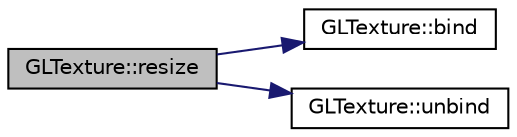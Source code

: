 digraph "GLTexture::resize"
{
  edge [fontname="Helvetica",fontsize="10",labelfontname="Helvetica",labelfontsize="10"];
  node [fontname="Helvetica",fontsize="10",shape=record];
  rankdir="LR";
  Node1 [label="GLTexture::resize",height=0.2,width=0.4,color="black", fillcolor="grey75", style="filled" fontcolor="black"];
  Node1 -> Node2 [color="midnightblue",fontsize="10",style="solid",fontname="Helvetica"];
  Node2 [label="GLTexture::bind",height=0.2,width=0.4,color="black", fillcolor="white", style="filled",URL="$class_g_l_texture.html#a3d26fc3a017fd2079ab67e422f9bac10",tooltip="binds our texture "];
  Node1 -> Node3 [color="midnightblue",fontsize="10",style="solid",fontname="Helvetica"];
  Node3 [label="GLTexture::unbind",height=0.2,width=0.4,color="black", fillcolor="white", style="filled",URL="$class_g_l_texture.html#a96090b31b8d550a50eb1d4bed1055774",tooltip="unbinds our texture "];
}
